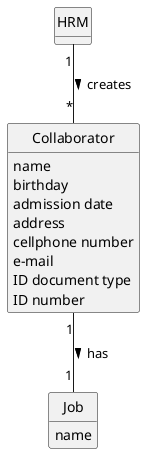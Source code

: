 @startuml
skinparam monochrome true
skinparam packageStyle rectangle
skinparam shadowing false

'left to right direction

skinparam classAttributeIconSize 0

hide circle
hide methods

'title Domain Model

'class Platform {
'  -description
'}



class Collaborator {
    name
    birthday
    admission date
    address
    cellphone number
    e-mail
    ID document type
    ID number
}


class HRM {

}


class Job{
    name
}


'Task "*" -- "1" HRM: created by >
HRM "1" -- "*" Collaborator : creates >
'HRM "0..1" -- "1" User: acts as >
Collaborator "1" -- "1" Job : has >

@enduml
